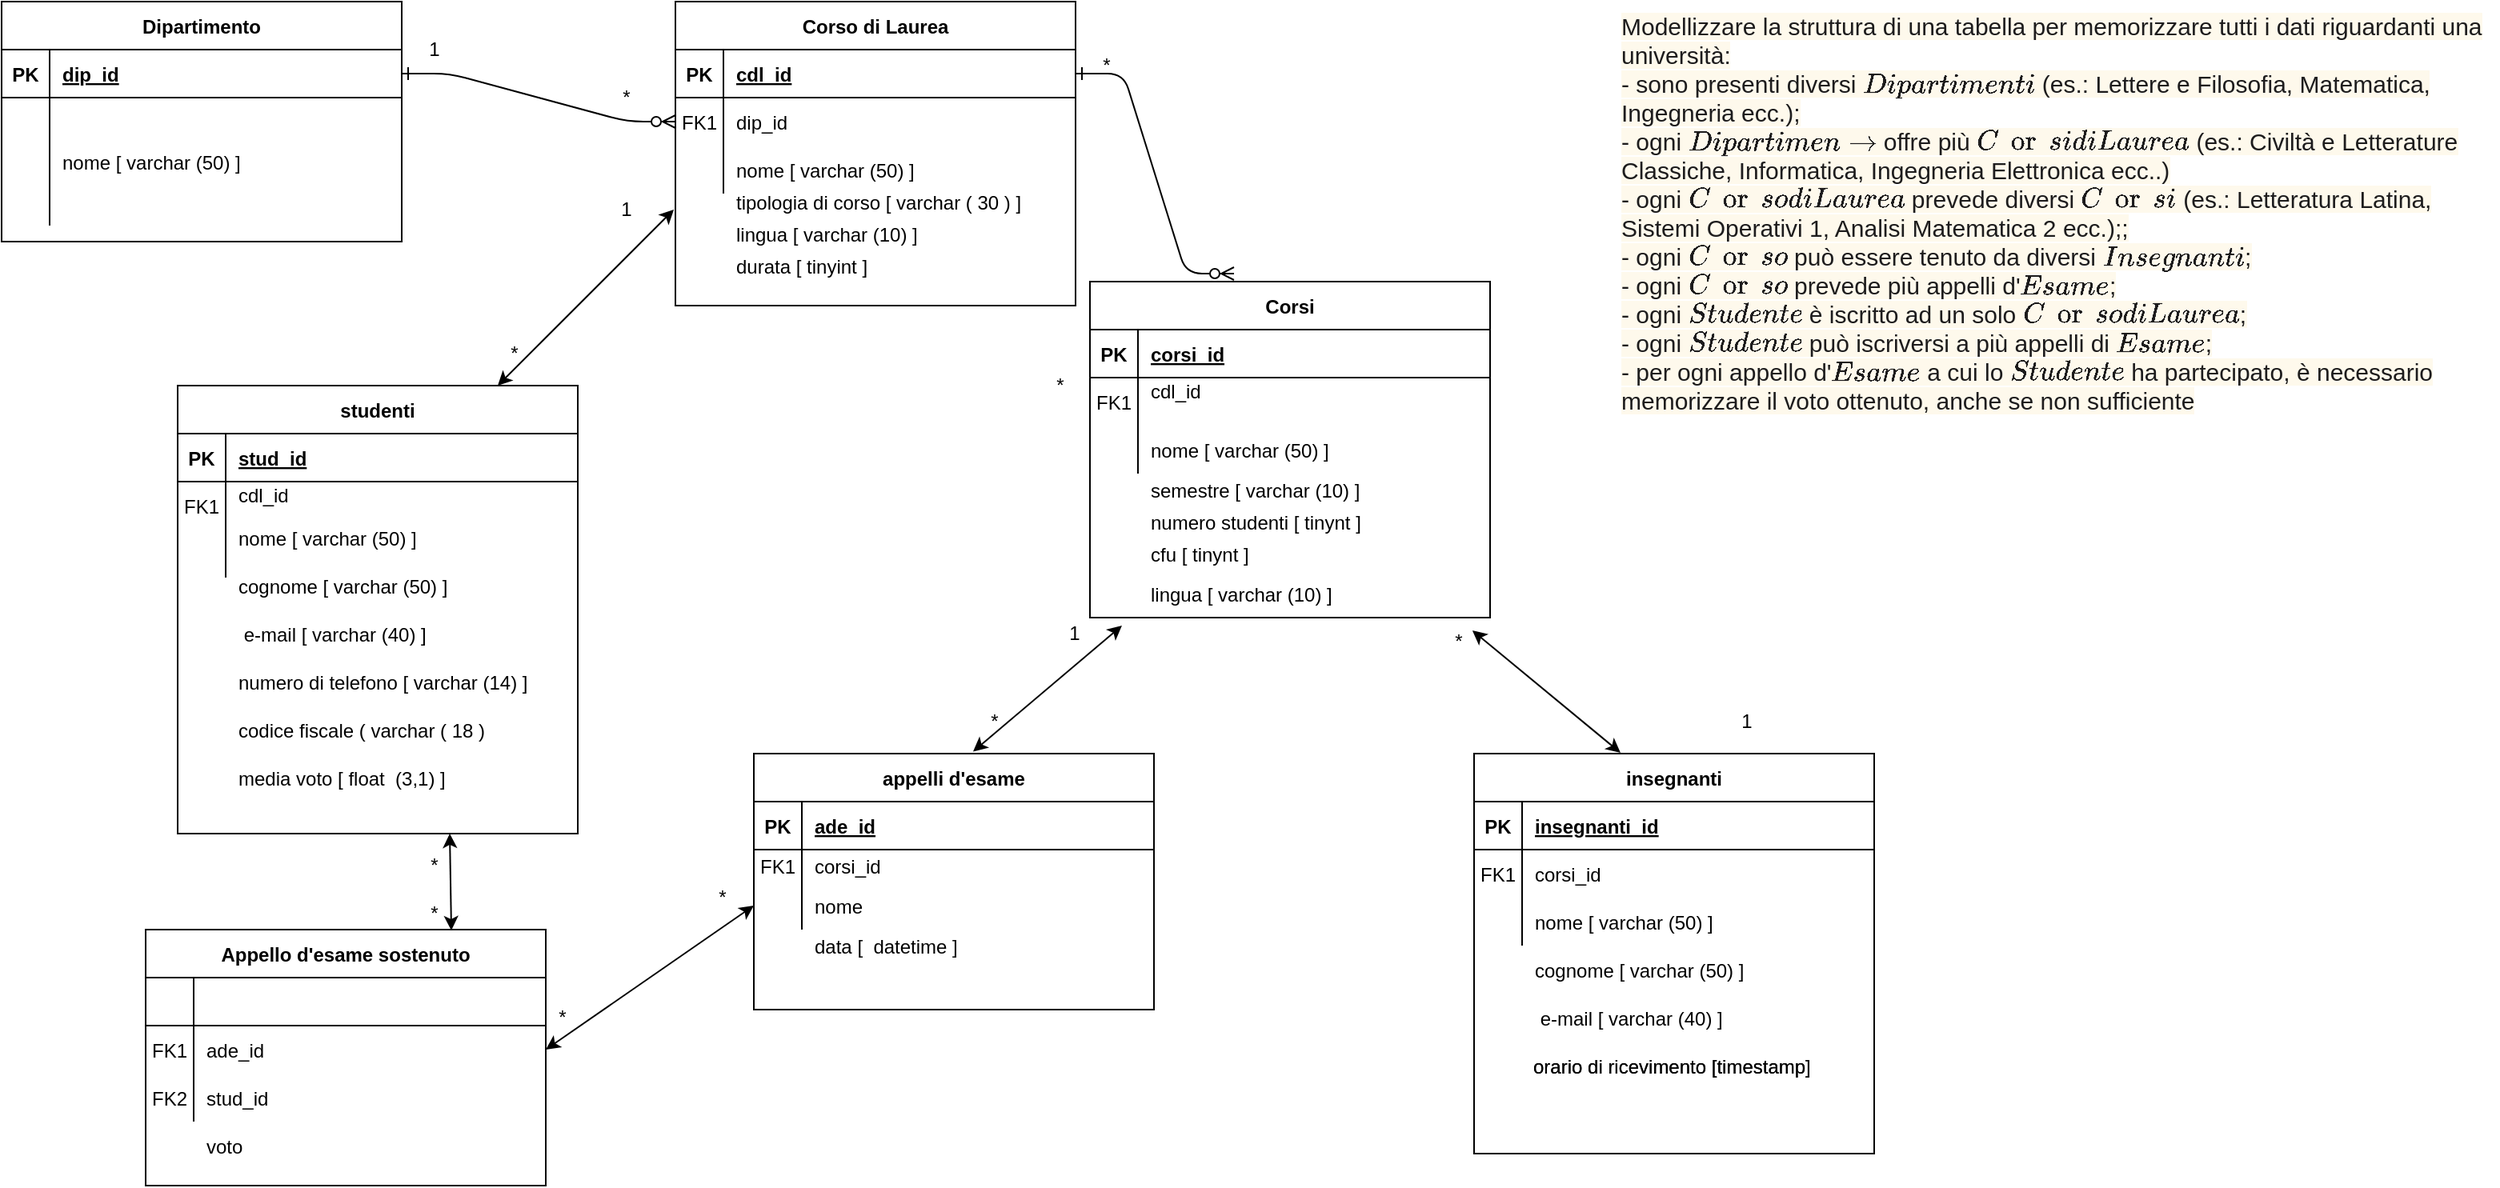 <mxfile version="18.0.2" type="device"><diagram id="R2lEEEUBdFMjLlhIrx00" name="Page-1"><mxGraphModel dx="1778" dy="871" grid="1" gridSize="10" guides="1" tooltips="1" connect="1" arrows="1" fold="1" page="1" pageScale="1" pageWidth="850" pageHeight="1100" math="0" shadow="0" extFonts="Permanent Marker^https://fonts.googleapis.com/css?family=Permanent+Marker"><root><mxCell id="0"/><mxCell id="1" parent="0"/><mxCell id="C-vyLk0tnHw3VtMMgP7b-1" value="" style="edgeStyle=entityRelationEdgeStyle;endArrow=ERzeroToMany;startArrow=ERone;endFill=1;startFill=0;" parent="1" source="C-vyLk0tnHw3VtMMgP7b-24" target="C-vyLk0tnHw3VtMMgP7b-6" edge="1"><mxGeometry width="100" height="100" relative="1" as="geometry"><mxPoint x="340" y="720" as="sourcePoint"/><mxPoint x="440" y="620" as="targetPoint"/></mxGeometry></mxCell><mxCell id="C-vyLk0tnHw3VtMMgP7b-12" value="" style="edgeStyle=entityRelationEdgeStyle;endArrow=ERzeroToMany;startArrow=ERone;endFill=1;startFill=0;" parent="1" source="C-vyLk0tnHw3VtMMgP7b-3" edge="1"><mxGeometry width="100" height="100" relative="1" as="geometry"><mxPoint x="400" y="180" as="sourcePoint"/><mxPoint x="800" y="290" as="targetPoint"/></mxGeometry></mxCell><mxCell id="C-vyLk0tnHw3VtMMgP7b-2" value="Corso di Laurea" style="shape=table;startSize=30;container=1;collapsible=1;childLayout=tableLayout;fixedRows=1;rowLines=0;fontStyle=1;align=center;resizeLast=1;" parent="1" vertex="1"><mxGeometry x="451" y="120" width="250" height="190" as="geometry"/></mxCell><mxCell id="C-vyLk0tnHw3VtMMgP7b-3" value="" style="shape=partialRectangle;collapsible=0;dropTarget=0;pointerEvents=0;fillColor=none;points=[[0,0.5],[1,0.5]];portConstraint=eastwest;top=0;left=0;right=0;bottom=1;" parent="C-vyLk0tnHw3VtMMgP7b-2" vertex="1"><mxGeometry y="30" width="250" height="30" as="geometry"/></mxCell><mxCell id="C-vyLk0tnHw3VtMMgP7b-4" value="PK" style="shape=partialRectangle;overflow=hidden;connectable=0;fillColor=none;top=0;left=0;bottom=0;right=0;fontStyle=1;" parent="C-vyLk0tnHw3VtMMgP7b-3" vertex="1"><mxGeometry width="30" height="30" as="geometry"><mxRectangle width="30" height="30" as="alternateBounds"/></mxGeometry></mxCell><mxCell id="C-vyLk0tnHw3VtMMgP7b-5" value="cdl_id" style="shape=partialRectangle;overflow=hidden;connectable=0;fillColor=none;top=0;left=0;bottom=0;right=0;align=left;spacingLeft=6;fontStyle=5;" parent="C-vyLk0tnHw3VtMMgP7b-3" vertex="1"><mxGeometry x="30" width="220" height="30" as="geometry"><mxRectangle width="220" height="30" as="alternateBounds"/></mxGeometry></mxCell><mxCell id="C-vyLk0tnHw3VtMMgP7b-6" value="" style="shape=partialRectangle;collapsible=0;dropTarget=0;pointerEvents=0;fillColor=none;points=[[0,0.5],[1,0.5]];portConstraint=eastwest;top=0;left=0;right=0;bottom=0;" parent="C-vyLk0tnHw3VtMMgP7b-2" vertex="1"><mxGeometry y="60" width="250" height="30" as="geometry"/></mxCell><mxCell id="C-vyLk0tnHw3VtMMgP7b-7" value="FK1" style="shape=partialRectangle;overflow=hidden;connectable=0;fillColor=none;top=0;left=0;bottom=0;right=0;" parent="C-vyLk0tnHw3VtMMgP7b-6" vertex="1"><mxGeometry width="30" height="30" as="geometry"><mxRectangle width="30" height="30" as="alternateBounds"/></mxGeometry></mxCell><mxCell id="C-vyLk0tnHw3VtMMgP7b-8" value="dip_id" style="shape=partialRectangle;overflow=hidden;connectable=0;fillColor=none;top=0;left=0;bottom=0;right=0;align=left;spacingLeft=6;" parent="C-vyLk0tnHw3VtMMgP7b-6" vertex="1"><mxGeometry x="30" width="220" height="30" as="geometry"><mxRectangle width="220" height="30" as="alternateBounds"/></mxGeometry></mxCell><mxCell id="C-vyLk0tnHw3VtMMgP7b-9" value="" style="shape=partialRectangle;collapsible=0;dropTarget=0;pointerEvents=0;fillColor=none;points=[[0,0.5],[1,0.5]];portConstraint=eastwest;top=0;left=0;right=0;bottom=0;" parent="C-vyLk0tnHw3VtMMgP7b-2" vertex="1"><mxGeometry y="90" width="250" height="30" as="geometry"/></mxCell><mxCell id="C-vyLk0tnHw3VtMMgP7b-10" value="" style="shape=partialRectangle;overflow=hidden;connectable=0;fillColor=none;top=0;left=0;bottom=0;right=0;" parent="C-vyLk0tnHw3VtMMgP7b-9" vertex="1"><mxGeometry width="30" height="30" as="geometry"><mxRectangle width="30" height="30" as="alternateBounds"/></mxGeometry></mxCell><mxCell id="C-vyLk0tnHw3VtMMgP7b-11" value="nome [ varchar (50) ]" style="shape=partialRectangle;overflow=hidden;connectable=0;fillColor=none;top=0;left=0;bottom=0;right=0;align=left;spacingLeft=6;" parent="C-vyLk0tnHw3VtMMgP7b-9" vertex="1"><mxGeometry x="30" width="220" height="30" as="geometry"><mxRectangle width="220" height="30" as="alternateBounds"/></mxGeometry></mxCell><mxCell id="C-vyLk0tnHw3VtMMgP7b-13" value="Corsi" style="shape=table;startSize=30;container=1;collapsible=1;childLayout=tableLayout;fixedRows=1;rowLines=0;fontStyle=1;align=center;resizeLast=1;" parent="1" vertex="1"><mxGeometry x="710" y="295" width="250" height="210" as="geometry"/></mxCell><mxCell id="C-vyLk0tnHw3VtMMgP7b-14" value="" style="shape=partialRectangle;collapsible=0;dropTarget=0;pointerEvents=0;fillColor=none;points=[[0,0.5],[1,0.5]];portConstraint=eastwest;top=0;left=0;right=0;bottom=1;" parent="C-vyLk0tnHw3VtMMgP7b-13" vertex="1"><mxGeometry y="30" width="250" height="30" as="geometry"/></mxCell><mxCell id="C-vyLk0tnHw3VtMMgP7b-15" value="PK" style="shape=partialRectangle;overflow=hidden;connectable=0;fillColor=none;top=0;left=0;bottom=0;right=0;fontStyle=1;" parent="C-vyLk0tnHw3VtMMgP7b-14" vertex="1"><mxGeometry width="30" height="30" as="geometry"><mxRectangle width="30" height="30" as="alternateBounds"/></mxGeometry></mxCell><mxCell id="C-vyLk0tnHw3VtMMgP7b-16" value="corsi_id" style="shape=partialRectangle;overflow=hidden;connectable=0;fillColor=none;top=0;left=0;bottom=0;right=0;align=left;spacingLeft=6;fontStyle=5;" parent="C-vyLk0tnHw3VtMMgP7b-14" vertex="1"><mxGeometry x="30" width="220" height="30" as="geometry"><mxRectangle width="220" height="30" as="alternateBounds"/></mxGeometry></mxCell><mxCell id="C-vyLk0tnHw3VtMMgP7b-17" value="" style="shape=partialRectangle;collapsible=0;dropTarget=0;pointerEvents=0;fillColor=none;points=[[0,0.5],[1,0.5]];portConstraint=eastwest;top=0;left=0;right=0;bottom=0;" parent="C-vyLk0tnHw3VtMMgP7b-13" vertex="1"><mxGeometry y="60" width="250" height="30" as="geometry"/></mxCell><mxCell id="C-vyLk0tnHw3VtMMgP7b-18" value="FK1" style="shape=partialRectangle;overflow=hidden;connectable=0;fillColor=none;top=0;left=0;bottom=0;right=0;" parent="C-vyLk0tnHw3VtMMgP7b-17" vertex="1"><mxGeometry width="30" height="30" as="geometry"><mxRectangle width="30" height="30" as="alternateBounds"/></mxGeometry></mxCell><mxCell id="C-vyLk0tnHw3VtMMgP7b-19" value="cdl_id&#10;" style="shape=partialRectangle;overflow=hidden;connectable=0;fillColor=none;top=0;left=0;bottom=0;right=0;align=left;spacingLeft=6;" parent="C-vyLk0tnHw3VtMMgP7b-17" vertex="1"><mxGeometry x="30" width="220" height="30" as="geometry"><mxRectangle width="220" height="30" as="alternateBounds"/></mxGeometry></mxCell><mxCell id="C-vyLk0tnHw3VtMMgP7b-20" value="" style="shape=partialRectangle;collapsible=0;dropTarget=0;pointerEvents=0;fillColor=none;points=[[0,0.5],[1,0.5]];portConstraint=eastwest;top=0;left=0;right=0;bottom=0;" parent="C-vyLk0tnHw3VtMMgP7b-13" vertex="1"><mxGeometry y="90" width="250" height="30" as="geometry"/></mxCell><mxCell id="C-vyLk0tnHw3VtMMgP7b-21" value="" style="shape=partialRectangle;overflow=hidden;connectable=0;fillColor=none;top=0;left=0;bottom=0;right=0;" parent="C-vyLk0tnHw3VtMMgP7b-20" vertex="1"><mxGeometry width="30" height="30" as="geometry"><mxRectangle width="30" height="30" as="alternateBounds"/></mxGeometry></mxCell><mxCell id="C-vyLk0tnHw3VtMMgP7b-22" value="nome [ varchar (50) ]" style="shape=partialRectangle;overflow=hidden;connectable=0;fillColor=none;top=0;left=0;bottom=0;right=0;align=left;spacingLeft=6;" parent="C-vyLk0tnHw3VtMMgP7b-20" vertex="1"><mxGeometry x="30" width="220" height="30" as="geometry"><mxRectangle width="220" height="30" as="alternateBounds"/></mxGeometry></mxCell><mxCell id="C-vyLk0tnHw3VtMMgP7b-23" value="Dipartimento" style="shape=table;startSize=30;container=1;collapsible=1;childLayout=tableLayout;fixedRows=1;rowLines=0;fontStyle=1;align=center;resizeLast=1;" parent="1" vertex="1"><mxGeometry x="30" y="120" width="250" height="150" as="geometry"/></mxCell><mxCell id="C-vyLk0tnHw3VtMMgP7b-24" value="" style="shape=partialRectangle;collapsible=0;dropTarget=0;pointerEvents=0;fillColor=none;points=[[0,0.5],[1,0.5]];portConstraint=eastwest;top=0;left=0;right=0;bottom=1;" parent="C-vyLk0tnHw3VtMMgP7b-23" vertex="1"><mxGeometry y="30" width="250" height="30" as="geometry"/></mxCell><mxCell id="C-vyLk0tnHw3VtMMgP7b-25" value="PK" style="shape=partialRectangle;overflow=hidden;connectable=0;fillColor=none;top=0;left=0;bottom=0;right=0;fontStyle=1;" parent="C-vyLk0tnHw3VtMMgP7b-24" vertex="1"><mxGeometry width="30" height="30" as="geometry"><mxRectangle width="30" height="30" as="alternateBounds"/></mxGeometry></mxCell><mxCell id="C-vyLk0tnHw3VtMMgP7b-26" value="dip_id" style="shape=partialRectangle;overflow=hidden;connectable=0;fillColor=none;top=0;left=0;bottom=0;right=0;align=left;spacingLeft=6;fontStyle=5;" parent="C-vyLk0tnHw3VtMMgP7b-24" vertex="1"><mxGeometry x="30" width="220" height="30" as="geometry"><mxRectangle width="220" height="30" as="alternateBounds"/></mxGeometry></mxCell><mxCell id="C-vyLk0tnHw3VtMMgP7b-27" value="" style="shape=partialRectangle;collapsible=0;dropTarget=0;pointerEvents=0;fillColor=none;points=[[0,0.5],[1,0.5]];portConstraint=eastwest;top=0;left=0;right=0;bottom=0;" parent="C-vyLk0tnHw3VtMMgP7b-23" vertex="1"><mxGeometry y="60" width="250" height="80" as="geometry"/></mxCell><mxCell id="C-vyLk0tnHw3VtMMgP7b-28" value="" style="shape=partialRectangle;overflow=hidden;connectable=0;fillColor=none;top=0;left=0;bottom=0;right=0;" parent="C-vyLk0tnHw3VtMMgP7b-27" vertex="1"><mxGeometry width="30" height="80" as="geometry"><mxRectangle width="30" height="80" as="alternateBounds"/></mxGeometry></mxCell><mxCell id="C-vyLk0tnHw3VtMMgP7b-29" value="nome [ varchar (50) ]" style="shape=partialRectangle;overflow=hidden;connectable=0;fillColor=none;top=0;left=0;bottom=0;right=0;align=left;spacingLeft=6;" parent="C-vyLk0tnHw3VtMMgP7b-27" vertex="1"><mxGeometry x="30" width="220" height="80" as="geometry"><mxRectangle width="220" height="80" as="alternateBounds"/></mxGeometry></mxCell><mxCell id="vaFppnMOqMJzICoRJ0bM-1" value="&lt;span style=&quot;color: rgb(29, 28, 29); font-family: Slack-Lato, Slack-Fractions, appleLogo, sans-serif; font-size: 15px; font-style: normal; font-variant-ligatures: common-ligatures; font-variant-caps: normal; font-weight: 400; letter-spacing: normal; orphans: 2; text-align: left; text-indent: 0px; text-transform: none; widows: 2; word-spacing: 0px; -webkit-text-stroke-width: 0px; background-color: rgba(242, 199, 68, 0.1); text-decoration-thickness: initial; text-decoration-style: initial; text-decoration-color: initial; float: none; display: inline !important;&quot;&gt;Modellizzare la struttura di una tabella per memorizzare tutti i dati riguardanti una università:&lt;/span&gt;&lt;br style=&quot;box-sizing: inherit; color: rgb(29, 28, 29); font-family: Slack-Lato, Slack-Fractions, appleLogo, sans-serif; font-size: 15px; font-style: normal; font-variant-ligatures: common-ligatures; font-variant-caps: normal; font-weight: 400; letter-spacing: normal; orphans: 2; text-align: left; text-indent: 0px; text-transform: none; widows: 2; word-spacing: 0px; -webkit-text-stroke-width: 0px; background-color: rgba(242, 199, 68, 0.1); text-decoration-thickness: initial; text-decoration-style: initial; text-decoration-color: initial;&quot;&gt;&lt;span style=&quot;color: rgb(29, 28, 29); font-family: Slack-Lato, Slack-Fractions, appleLogo, sans-serif; font-size: 15px; font-style: normal; font-variant-ligatures: common-ligatures; font-variant-caps: normal; font-weight: 400; letter-spacing: normal; orphans: 2; text-align: left; text-indent: 0px; text-transform: none; widows: 2; word-spacing: 0px; -webkit-text-stroke-width: 0px; background-color: rgba(242, 199, 68, 0.1); text-decoration-thickness: initial; text-decoration-style: initial; text-decoration-color: initial; float: none; display: inline !important;&quot;&gt;- sono presenti diversi `Dipartimenti` (es.: Lettere e Filosofia, Matematica, Ingegneria ecc.);&lt;/span&gt;&lt;br style=&quot;box-sizing: inherit; color: rgb(29, 28, 29); font-family: Slack-Lato, Slack-Fractions, appleLogo, sans-serif; font-size: 15px; font-style: normal; font-variant-ligatures: common-ligatures; font-variant-caps: normal; font-weight: 400; letter-spacing: normal; orphans: 2; text-align: left; text-indent: 0px; text-transform: none; widows: 2; word-spacing: 0px; -webkit-text-stroke-width: 0px; background-color: rgba(242, 199, 68, 0.1); text-decoration-thickness: initial; text-decoration-style: initial; text-decoration-color: initial;&quot;&gt;&lt;span style=&quot;color: rgb(29, 28, 29); font-family: Slack-Lato, Slack-Fractions, appleLogo, sans-serif; font-size: 15px; font-style: normal; font-variant-ligatures: common-ligatures; font-variant-caps: normal; font-weight: 400; letter-spacing: normal; orphans: 2; text-align: left; text-indent: 0px; text-transform: none; widows: 2; word-spacing: 0px; -webkit-text-stroke-width: 0px; background-color: rgba(242, 199, 68, 0.1); text-decoration-thickness: initial; text-decoration-style: initial; text-decoration-color: initial; float: none; display: inline !important;&quot;&gt;- ogni `Dipartimento` offre più `Corsi di Laurea` (es.: Civiltà e Letterature Classiche, Informatica, Ingegneria Elettronica ecc..)&lt;/span&gt;&lt;br style=&quot;box-sizing: inherit; color: rgb(29, 28, 29); font-family: Slack-Lato, Slack-Fractions, appleLogo, sans-serif; font-size: 15px; font-style: normal; font-variant-ligatures: common-ligatures; font-variant-caps: normal; font-weight: 400; letter-spacing: normal; orphans: 2; text-align: left; text-indent: 0px; text-transform: none; widows: 2; word-spacing: 0px; -webkit-text-stroke-width: 0px; background-color: rgba(242, 199, 68, 0.1); text-decoration-thickness: initial; text-decoration-style: initial; text-decoration-color: initial;&quot;&gt;&lt;span style=&quot;color: rgb(29, 28, 29); font-family: Slack-Lato, Slack-Fractions, appleLogo, sans-serif; font-size: 15px; font-style: normal; font-variant-ligatures: common-ligatures; font-variant-caps: normal; font-weight: 400; letter-spacing: normal; orphans: 2; text-align: left; text-indent: 0px; text-transform: none; widows: 2; word-spacing: 0px; -webkit-text-stroke-width: 0px; background-color: rgba(242, 199, 68, 0.1); text-decoration-thickness: initial; text-decoration-style: initial; text-decoration-color: initial; float: none; display: inline !important;&quot;&gt;- ogni `Corso di Laurea` prevede diversi `Corsi` (es.: Letteratura Latina, Sistemi Operativi 1, Analisi Matematica 2 ecc.);;&lt;/span&gt;&lt;br style=&quot;box-sizing: inherit; color: rgb(29, 28, 29); font-family: Slack-Lato, Slack-Fractions, appleLogo, sans-serif; font-size: 15px; font-style: normal; font-variant-ligatures: common-ligatures; font-variant-caps: normal; font-weight: 400; letter-spacing: normal; orphans: 2; text-align: left; text-indent: 0px; text-transform: none; widows: 2; word-spacing: 0px; -webkit-text-stroke-width: 0px; background-color: rgba(242, 199, 68, 0.1); text-decoration-thickness: initial; text-decoration-style: initial; text-decoration-color: initial;&quot;&gt;&lt;span style=&quot;color: rgb(29, 28, 29); font-family: Slack-Lato, Slack-Fractions, appleLogo, sans-serif; font-size: 15px; font-style: normal; font-variant-ligatures: common-ligatures; font-variant-caps: normal; font-weight: 400; letter-spacing: normal; orphans: 2; text-align: left; text-indent: 0px; text-transform: none; widows: 2; word-spacing: 0px; -webkit-text-stroke-width: 0px; background-color: rgba(242, 199, 68, 0.1); text-decoration-thickness: initial; text-decoration-style: initial; text-decoration-color: initial; float: none; display: inline !important;&quot;&gt;- ogni `Corso` può essere tenuto da diversi `Insegnanti`;&lt;/span&gt;&lt;br style=&quot;box-sizing: inherit; color: rgb(29, 28, 29); font-family: Slack-Lato, Slack-Fractions, appleLogo, sans-serif; font-size: 15px; font-style: normal; font-variant-ligatures: common-ligatures; font-variant-caps: normal; font-weight: 400; letter-spacing: normal; orphans: 2; text-align: left; text-indent: 0px; text-transform: none; widows: 2; word-spacing: 0px; -webkit-text-stroke-width: 0px; background-color: rgba(242, 199, 68, 0.1); text-decoration-thickness: initial; text-decoration-style: initial; text-decoration-color: initial;&quot;&gt;&lt;span style=&quot;color: rgb(29, 28, 29); font-family: Slack-Lato, Slack-Fractions, appleLogo, sans-serif; font-size: 15px; font-style: normal; font-variant-ligatures: common-ligatures; font-variant-caps: normal; font-weight: 400; letter-spacing: normal; orphans: 2; text-align: left; text-indent: 0px; text-transform: none; widows: 2; word-spacing: 0px; -webkit-text-stroke-width: 0px; background-color: rgba(242, 199, 68, 0.1); text-decoration-thickness: initial; text-decoration-style: initial; text-decoration-color: initial; float: none; display: inline !important;&quot;&gt;- ogni `Corso` prevede più appelli d'`Esame`;&lt;/span&gt;&lt;br style=&quot;box-sizing: inherit; color: rgb(29, 28, 29); font-family: Slack-Lato, Slack-Fractions, appleLogo, sans-serif; font-size: 15px; font-style: normal; font-variant-ligatures: common-ligatures; font-variant-caps: normal; font-weight: 400; letter-spacing: normal; orphans: 2; text-align: left; text-indent: 0px; text-transform: none; widows: 2; word-spacing: 0px; -webkit-text-stroke-width: 0px; background-color: rgba(242, 199, 68, 0.1); text-decoration-thickness: initial; text-decoration-style: initial; text-decoration-color: initial;&quot;&gt;&lt;span style=&quot;color: rgb(29, 28, 29); font-family: Slack-Lato, Slack-Fractions, appleLogo, sans-serif; font-size: 15px; font-style: normal; font-variant-ligatures: common-ligatures; font-variant-caps: normal; font-weight: 400; letter-spacing: normal; orphans: 2; text-align: left; text-indent: 0px; text-transform: none; widows: 2; word-spacing: 0px; -webkit-text-stroke-width: 0px; background-color: rgba(242, 199, 68, 0.1); text-decoration-thickness: initial; text-decoration-style: initial; text-decoration-color: initial; float: none; display: inline !important;&quot;&gt;- ogni `Studente` è iscritto ad un solo `Corso di Laurea`;&lt;/span&gt;&lt;br style=&quot;box-sizing: inherit; color: rgb(29, 28, 29); font-family: Slack-Lato, Slack-Fractions, appleLogo, sans-serif; font-size: 15px; font-style: normal; font-variant-ligatures: common-ligatures; font-variant-caps: normal; font-weight: 400; letter-spacing: normal; orphans: 2; text-align: left; text-indent: 0px; text-transform: none; widows: 2; word-spacing: 0px; -webkit-text-stroke-width: 0px; background-color: rgba(242, 199, 68, 0.1); text-decoration-thickness: initial; text-decoration-style: initial; text-decoration-color: initial;&quot;&gt;&lt;span style=&quot;color: rgb(29, 28, 29); font-family: Slack-Lato, Slack-Fractions, appleLogo, sans-serif; font-size: 15px; font-style: normal; font-variant-ligatures: common-ligatures; font-variant-caps: normal; font-weight: 400; letter-spacing: normal; orphans: 2; text-align: left; text-indent: 0px; text-transform: none; widows: 2; word-spacing: 0px; -webkit-text-stroke-width: 0px; background-color: rgba(242, 199, 68, 0.1); text-decoration-thickness: initial; text-decoration-style: initial; text-decoration-color: initial; float: none; display: inline !important;&quot;&gt;- ogni `Studente` può iscriversi a più appelli di `Esame`;&lt;/span&gt;&lt;br style=&quot;box-sizing: inherit; color: rgb(29, 28, 29); font-family: Slack-Lato, Slack-Fractions, appleLogo, sans-serif; font-size: 15px; font-style: normal; font-variant-ligatures: common-ligatures; font-variant-caps: normal; font-weight: 400; letter-spacing: normal; orphans: 2; text-align: left; text-indent: 0px; text-transform: none; widows: 2; word-spacing: 0px; -webkit-text-stroke-width: 0px; background-color: rgba(242, 199, 68, 0.1); text-decoration-thickness: initial; text-decoration-style: initial; text-decoration-color: initial;&quot;&gt;&lt;span style=&quot;color: rgb(29, 28, 29); font-family: Slack-Lato, Slack-Fractions, appleLogo, sans-serif; font-size: 15px; font-style: normal; font-variant-ligatures: common-ligatures; font-variant-caps: normal; font-weight: 400; letter-spacing: normal; orphans: 2; text-align: left; text-indent: 0px; text-transform: none; widows: 2; word-spacing: 0px; -webkit-text-stroke-width: 0px; background-color: rgba(242, 199, 68, 0.1); text-decoration-thickness: initial; text-decoration-style: initial; text-decoration-color: initial; float: none; display: inline !important;&quot;&gt;- per ogni appello d'`Esame` a cui lo `Studente` ha partecipato, è necessario memorizzare il voto ottenuto, anche se non sufficiente&lt;/span&gt;" style="text;whiteSpace=wrap;html=1;" vertex="1" parent="1"><mxGeometry x="1040" y="120" width="550" height="230" as="geometry"/></mxCell><mxCell id="vaFppnMOqMJzICoRJ0bM-3" value="1" style="text;html=1;align=center;verticalAlign=middle;resizable=0;points=[];autosize=1;strokeColor=none;fillColor=none;" vertex="1" parent="1"><mxGeometry x="290" y="140" width="20" height="20" as="geometry"/></mxCell><mxCell id="vaFppnMOqMJzICoRJ0bM-4" value="*" style="text;html=1;align=center;verticalAlign=middle;resizable=0;points=[];autosize=1;strokeColor=none;fillColor=none;" vertex="1" parent="1"><mxGeometry x="410" y="170" width="20" height="20" as="geometry"/></mxCell><mxCell id="vaFppnMOqMJzICoRJ0bM-7" value="*" style="text;html=1;align=center;verticalAlign=middle;resizable=0;points=[];autosize=1;strokeColor=none;fillColor=none;" vertex="1" parent="1"><mxGeometry x="710" y="150" width="20" height="20" as="geometry"/></mxCell><mxCell id="vaFppnMOqMJzICoRJ0bM-8" value="*" style="text;html=1;align=center;verticalAlign=middle;resizable=0;points=[];autosize=1;strokeColor=none;fillColor=none;" vertex="1" parent="1"><mxGeometry x="681" y="350" width="20" height="20" as="geometry"/></mxCell><mxCell id="vaFppnMOqMJzICoRJ0bM-9" value="insegnanti" style="shape=table;startSize=30;container=1;collapsible=1;childLayout=tableLayout;fixedRows=1;rowLines=0;fontStyle=1;align=center;resizeLast=1;" vertex="1" parent="1"><mxGeometry x="950" y="590" width="250" height="250" as="geometry"/></mxCell><mxCell id="vaFppnMOqMJzICoRJ0bM-10" value="" style="shape=partialRectangle;collapsible=0;dropTarget=0;pointerEvents=0;fillColor=none;points=[[0,0.5],[1,0.5]];portConstraint=eastwest;top=0;left=0;right=0;bottom=1;" vertex="1" parent="vaFppnMOqMJzICoRJ0bM-9"><mxGeometry y="30" width="250" height="30" as="geometry"/></mxCell><mxCell id="vaFppnMOqMJzICoRJ0bM-11" value="PK" style="shape=partialRectangle;overflow=hidden;connectable=0;fillColor=none;top=0;left=0;bottom=0;right=0;fontStyle=1;" vertex="1" parent="vaFppnMOqMJzICoRJ0bM-10"><mxGeometry width="30" height="30" as="geometry"><mxRectangle width="30" height="30" as="alternateBounds"/></mxGeometry></mxCell><mxCell id="vaFppnMOqMJzICoRJ0bM-12" value="insegnanti_id" style="shape=partialRectangle;overflow=hidden;connectable=0;fillColor=none;top=0;left=0;bottom=0;right=0;align=left;spacingLeft=6;fontStyle=5;" vertex="1" parent="vaFppnMOqMJzICoRJ0bM-10"><mxGeometry x="30" width="220" height="30" as="geometry"><mxRectangle width="220" height="30" as="alternateBounds"/></mxGeometry></mxCell><mxCell id="vaFppnMOqMJzICoRJ0bM-13" value="" style="shape=partialRectangle;collapsible=0;dropTarget=0;pointerEvents=0;fillColor=none;points=[[0,0.5],[1,0.5]];portConstraint=eastwest;top=0;left=0;right=0;bottom=0;" vertex="1" parent="vaFppnMOqMJzICoRJ0bM-9"><mxGeometry y="60" width="250" height="30" as="geometry"/></mxCell><mxCell id="vaFppnMOqMJzICoRJ0bM-14" value="FK1" style="shape=partialRectangle;overflow=hidden;connectable=0;fillColor=none;top=0;left=0;bottom=0;right=0;" vertex="1" parent="vaFppnMOqMJzICoRJ0bM-13"><mxGeometry width="30" height="30" as="geometry"><mxRectangle width="30" height="30" as="alternateBounds"/></mxGeometry></mxCell><mxCell id="vaFppnMOqMJzICoRJ0bM-15" value="corsi_id" style="shape=partialRectangle;overflow=hidden;connectable=0;fillColor=none;top=0;left=0;bottom=0;right=0;align=left;spacingLeft=6;" vertex="1" parent="vaFppnMOqMJzICoRJ0bM-13"><mxGeometry x="30" width="220" height="30" as="geometry"><mxRectangle width="220" height="30" as="alternateBounds"/></mxGeometry></mxCell><mxCell id="vaFppnMOqMJzICoRJ0bM-16" value="" style="shape=partialRectangle;collapsible=0;dropTarget=0;pointerEvents=0;fillColor=none;points=[[0,0.5],[1,0.5]];portConstraint=eastwest;top=0;left=0;right=0;bottom=0;" vertex="1" parent="vaFppnMOqMJzICoRJ0bM-9"><mxGeometry y="90" width="250" height="30" as="geometry"/></mxCell><mxCell id="vaFppnMOqMJzICoRJ0bM-17" value="" style="shape=partialRectangle;overflow=hidden;connectable=0;fillColor=none;top=0;left=0;bottom=0;right=0;" vertex="1" parent="vaFppnMOqMJzICoRJ0bM-16"><mxGeometry width="30" height="30" as="geometry"><mxRectangle width="30" height="30" as="alternateBounds"/></mxGeometry></mxCell><mxCell id="vaFppnMOqMJzICoRJ0bM-18" value="nome [ varchar (50) ]" style="shape=partialRectangle;overflow=hidden;connectable=0;fillColor=none;top=0;left=0;bottom=0;right=0;align=left;spacingLeft=6;" vertex="1" parent="vaFppnMOqMJzICoRJ0bM-16"><mxGeometry x="30" width="220" height="30" as="geometry"><mxRectangle width="220" height="30" as="alternateBounds"/></mxGeometry></mxCell><mxCell id="vaFppnMOqMJzICoRJ0bM-21" value="*" style="text;html=1;align=center;verticalAlign=middle;resizable=0;points=[];autosize=1;strokeColor=none;fillColor=none;" vertex="1" parent="1"><mxGeometry x="930" y="510" width="20" height="20" as="geometry"/></mxCell><mxCell id="vaFppnMOqMJzICoRJ0bM-22" value="1" style="text;html=1;align=center;verticalAlign=middle;resizable=0;points=[];autosize=1;strokeColor=none;fillColor=none;" vertex="1" parent="1"><mxGeometry x="1110" y="560" width="20" height="20" as="geometry"/></mxCell><mxCell id="vaFppnMOqMJzICoRJ0bM-23" value="appelli d'esame" style="shape=table;startSize=30;container=1;collapsible=1;childLayout=tableLayout;fixedRows=1;rowLines=0;fontStyle=1;align=center;resizeLast=1;" vertex="1" parent="1"><mxGeometry x="500" y="590" width="250" height="160" as="geometry"/></mxCell><mxCell id="vaFppnMOqMJzICoRJ0bM-24" value="" style="shape=partialRectangle;collapsible=0;dropTarget=0;pointerEvents=0;fillColor=none;points=[[0,0.5],[1,0.5]];portConstraint=eastwest;top=0;left=0;right=0;bottom=1;" vertex="1" parent="vaFppnMOqMJzICoRJ0bM-23"><mxGeometry y="30" width="250" height="30" as="geometry"/></mxCell><mxCell id="vaFppnMOqMJzICoRJ0bM-25" value="PK" style="shape=partialRectangle;overflow=hidden;connectable=0;fillColor=none;top=0;left=0;bottom=0;right=0;fontStyle=1;" vertex="1" parent="vaFppnMOqMJzICoRJ0bM-24"><mxGeometry width="30" height="30" as="geometry"><mxRectangle width="30" height="30" as="alternateBounds"/></mxGeometry></mxCell><mxCell id="vaFppnMOqMJzICoRJ0bM-26" value="ade_id" style="shape=partialRectangle;overflow=hidden;connectable=0;fillColor=none;top=0;left=0;bottom=0;right=0;align=left;spacingLeft=6;fontStyle=5;" vertex="1" parent="vaFppnMOqMJzICoRJ0bM-24"><mxGeometry x="30" width="220" height="30" as="geometry"><mxRectangle width="220" height="30" as="alternateBounds"/></mxGeometry></mxCell><mxCell id="vaFppnMOqMJzICoRJ0bM-27" value="" style="shape=partialRectangle;collapsible=0;dropTarget=0;pointerEvents=0;fillColor=none;points=[[0,0.5],[1,0.5]];portConstraint=eastwest;top=0;left=0;right=0;bottom=0;" vertex="1" parent="vaFppnMOqMJzICoRJ0bM-23"><mxGeometry y="60" width="250" height="20" as="geometry"/></mxCell><mxCell id="vaFppnMOqMJzICoRJ0bM-28" value="FK1" style="shape=partialRectangle;overflow=hidden;connectable=0;fillColor=none;top=0;left=0;bottom=0;right=0;" vertex="1" parent="vaFppnMOqMJzICoRJ0bM-27"><mxGeometry width="30" height="20" as="geometry"><mxRectangle width="30" height="20" as="alternateBounds"/></mxGeometry></mxCell><mxCell id="vaFppnMOqMJzICoRJ0bM-29" value="corsi_id" style="shape=partialRectangle;overflow=hidden;connectable=0;fillColor=none;top=0;left=0;bottom=0;right=0;align=left;spacingLeft=6;" vertex="1" parent="vaFppnMOqMJzICoRJ0bM-27"><mxGeometry x="30" width="220" height="20" as="geometry"><mxRectangle width="220" height="20" as="alternateBounds"/></mxGeometry></mxCell><mxCell id="vaFppnMOqMJzICoRJ0bM-30" value="" style="shape=partialRectangle;collapsible=0;dropTarget=0;pointerEvents=0;fillColor=none;points=[[0,0.5],[1,0.5]];portConstraint=eastwest;top=0;left=0;right=0;bottom=0;" vertex="1" parent="vaFppnMOqMJzICoRJ0bM-23"><mxGeometry y="80" width="250" height="30" as="geometry"/></mxCell><mxCell id="vaFppnMOqMJzICoRJ0bM-31" value="" style="shape=partialRectangle;overflow=hidden;connectable=0;fillColor=none;top=0;left=0;bottom=0;right=0;" vertex="1" parent="vaFppnMOqMJzICoRJ0bM-30"><mxGeometry width="30" height="30" as="geometry"><mxRectangle width="30" height="30" as="alternateBounds"/></mxGeometry></mxCell><mxCell id="vaFppnMOqMJzICoRJ0bM-32" value="nome" style="shape=partialRectangle;overflow=hidden;connectable=0;fillColor=none;top=0;left=0;bottom=0;right=0;align=left;spacingLeft=6;" vertex="1" parent="vaFppnMOqMJzICoRJ0bM-30"><mxGeometry x="30" width="220" height="30" as="geometry"><mxRectangle width="220" height="30" as="alternateBounds"/></mxGeometry></mxCell><mxCell id="vaFppnMOqMJzICoRJ0bM-33" value="" style="endArrow=classic;startArrow=classic;html=1;rounded=0;exitX=0.548;exitY=-0.008;exitDx=0;exitDy=0;exitPerimeter=0;" edge="1" parent="1" source="vaFppnMOqMJzICoRJ0bM-23"><mxGeometry width="50" height="50" relative="1" as="geometry"><mxPoint x="880" y="510" as="sourcePoint"/><mxPoint x="730" y="510" as="targetPoint"/></mxGeometry></mxCell><mxCell id="vaFppnMOqMJzICoRJ0bM-34" value="*" style="text;html=1;align=center;verticalAlign=middle;resizable=0;points=[];autosize=1;strokeColor=none;fillColor=none;" vertex="1" parent="1"><mxGeometry x="640" y="560" width="20" height="20" as="geometry"/></mxCell><mxCell id="vaFppnMOqMJzICoRJ0bM-35" value="1" style="text;html=1;align=center;verticalAlign=middle;resizable=0;points=[];autosize=1;strokeColor=none;fillColor=none;" vertex="1" parent="1"><mxGeometry x="690" y="505" width="20" height="20" as="geometry"/></mxCell><mxCell id="vaFppnMOqMJzICoRJ0bM-36" value="studenti" style="shape=table;startSize=30;container=1;collapsible=1;childLayout=tableLayout;fixedRows=1;rowLines=0;fontStyle=1;align=center;resizeLast=1;" vertex="1" parent="1"><mxGeometry x="140" y="360" width="250" height="280" as="geometry"/></mxCell><mxCell id="vaFppnMOqMJzICoRJ0bM-37" value="" style="shape=partialRectangle;collapsible=0;dropTarget=0;pointerEvents=0;fillColor=none;points=[[0,0.5],[1,0.5]];portConstraint=eastwest;top=0;left=0;right=0;bottom=1;" vertex="1" parent="vaFppnMOqMJzICoRJ0bM-36"><mxGeometry y="30" width="250" height="30" as="geometry"/></mxCell><mxCell id="vaFppnMOqMJzICoRJ0bM-38" value="PK" style="shape=partialRectangle;overflow=hidden;connectable=0;fillColor=none;top=0;left=0;bottom=0;right=0;fontStyle=1;" vertex="1" parent="vaFppnMOqMJzICoRJ0bM-37"><mxGeometry width="30" height="30" as="geometry"><mxRectangle width="30" height="30" as="alternateBounds"/></mxGeometry></mxCell><mxCell id="vaFppnMOqMJzICoRJ0bM-39" value="stud_id" style="shape=partialRectangle;overflow=hidden;connectable=0;fillColor=none;top=0;left=0;bottom=0;right=0;align=left;spacingLeft=6;fontStyle=5;" vertex="1" parent="vaFppnMOqMJzICoRJ0bM-37"><mxGeometry x="30" width="220" height="30" as="geometry"><mxRectangle width="220" height="30" as="alternateBounds"/></mxGeometry></mxCell><mxCell id="vaFppnMOqMJzICoRJ0bM-40" value="" style="shape=partialRectangle;collapsible=0;dropTarget=0;pointerEvents=0;fillColor=none;points=[[0,0.5],[1,0.5]];portConstraint=eastwest;top=0;left=0;right=0;bottom=0;" vertex="1" parent="vaFppnMOqMJzICoRJ0bM-36"><mxGeometry y="60" width="250" height="30" as="geometry"/></mxCell><mxCell id="vaFppnMOqMJzICoRJ0bM-41" value="FK1" style="shape=partialRectangle;overflow=hidden;connectable=0;fillColor=none;top=0;left=0;bottom=0;right=0;" vertex="1" parent="vaFppnMOqMJzICoRJ0bM-40"><mxGeometry width="30" height="30" as="geometry"><mxRectangle width="30" height="30" as="alternateBounds"/></mxGeometry></mxCell><mxCell id="vaFppnMOqMJzICoRJ0bM-42" value="cdl_id&#10;" style="shape=partialRectangle;overflow=hidden;connectable=0;fillColor=none;top=0;left=0;bottom=0;right=0;align=left;spacingLeft=6;" vertex="1" parent="vaFppnMOqMJzICoRJ0bM-40"><mxGeometry x="30" width="220" height="30" as="geometry"><mxRectangle width="220" height="30" as="alternateBounds"/></mxGeometry></mxCell><mxCell id="vaFppnMOqMJzICoRJ0bM-43" value="" style="shape=partialRectangle;collapsible=0;dropTarget=0;pointerEvents=0;fillColor=none;points=[[0,0.5],[1,0.5]];portConstraint=eastwest;top=0;left=0;right=0;bottom=0;" vertex="1" parent="vaFppnMOqMJzICoRJ0bM-36"><mxGeometry y="90" width="250" height="30" as="geometry"/></mxCell><mxCell id="vaFppnMOqMJzICoRJ0bM-44" value="" style="shape=partialRectangle;overflow=hidden;connectable=0;fillColor=none;top=0;left=0;bottom=0;right=0;" vertex="1" parent="vaFppnMOqMJzICoRJ0bM-43"><mxGeometry width="30" height="30" as="geometry"><mxRectangle width="30" height="30" as="alternateBounds"/></mxGeometry></mxCell><mxCell id="vaFppnMOqMJzICoRJ0bM-45" value="" style="shape=partialRectangle;overflow=hidden;connectable=0;fillColor=none;top=0;left=0;bottom=0;right=0;align=left;spacingLeft=6;" vertex="1" parent="vaFppnMOqMJzICoRJ0bM-43"><mxGeometry x="30" width="220" height="30" as="geometry"><mxRectangle width="220" height="30" as="alternateBounds"/></mxGeometry></mxCell><mxCell id="vaFppnMOqMJzICoRJ0bM-46" value="" style="endArrow=classic;startArrow=classic;html=1;rounded=0;" edge="1" parent="1"><mxGeometry width="50" height="50" relative="1" as="geometry"><mxPoint x="340" y="360" as="sourcePoint"/><mxPoint x="450" y="250" as="targetPoint"/></mxGeometry></mxCell><mxCell id="vaFppnMOqMJzICoRJ0bM-47" value="" style="endArrow=classic;startArrow=classic;html=1;rounded=0;exitX=0.764;exitY=0.003;exitDx=0;exitDy=0;exitPerimeter=0;" edge="1" parent="1" source="vaFppnMOqMJzICoRJ0bM-49"><mxGeometry width="50" height="50" relative="1" as="geometry"><mxPoint x="309.5" y="730" as="sourcePoint"/><mxPoint x="310" y="640" as="targetPoint"/></mxGeometry></mxCell><mxCell id="vaFppnMOqMJzICoRJ0bM-49" value="Appello d'esame sostenuto" style="shape=table;startSize=30;container=1;collapsible=1;childLayout=tableLayout;fixedRows=1;rowLines=0;fontStyle=1;align=center;resizeLast=1;" vertex="1" parent="1"><mxGeometry x="120" y="700" width="250" height="160" as="geometry"/></mxCell><mxCell id="vaFppnMOqMJzICoRJ0bM-50" value="" style="shape=partialRectangle;collapsible=0;dropTarget=0;pointerEvents=0;fillColor=none;points=[[0,0.5],[1,0.5]];portConstraint=eastwest;top=0;left=0;right=0;bottom=1;" vertex="1" parent="vaFppnMOqMJzICoRJ0bM-49"><mxGeometry y="30" width="250" height="30" as="geometry"/></mxCell><mxCell id="vaFppnMOqMJzICoRJ0bM-51" value="" style="shape=partialRectangle;overflow=hidden;connectable=0;fillColor=none;top=0;left=0;bottom=0;right=0;fontStyle=1;" vertex="1" parent="vaFppnMOqMJzICoRJ0bM-50"><mxGeometry width="30" height="30" as="geometry"><mxRectangle width="30" height="30" as="alternateBounds"/></mxGeometry></mxCell><mxCell id="vaFppnMOqMJzICoRJ0bM-52" value="" style="shape=partialRectangle;overflow=hidden;connectable=0;fillColor=none;top=0;left=0;bottom=0;right=0;align=left;spacingLeft=6;fontStyle=5;" vertex="1" parent="vaFppnMOqMJzICoRJ0bM-50"><mxGeometry x="30" width="220" height="30" as="geometry"><mxRectangle width="220" height="30" as="alternateBounds"/></mxGeometry></mxCell><mxCell id="vaFppnMOqMJzICoRJ0bM-53" value="" style="shape=partialRectangle;collapsible=0;dropTarget=0;pointerEvents=0;fillColor=none;points=[[0,0.5],[1,0.5]];portConstraint=eastwest;top=0;left=0;right=0;bottom=0;" vertex="1" parent="vaFppnMOqMJzICoRJ0bM-49"><mxGeometry y="60" width="250" height="30" as="geometry"/></mxCell><mxCell id="vaFppnMOqMJzICoRJ0bM-54" value="FK1" style="shape=partialRectangle;overflow=hidden;connectable=0;fillColor=none;top=0;left=0;bottom=0;right=0;" vertex="1" parent="vaFppnMOqMJzICoRJ0bM-53"><mxGeometry width="30" height="30" as="geometry"><mxRectangle width="30" height="30" as="alternateBounds"/></mxGeometry></mxCell><mxCell id="vaFppnMOqMJzICoRJ0bM-55" value="ade_id" style="shape=partialRectangle;overflow=hidden;connectable=0;fillColor=none;top=0;left=0;bottom=0;right=0;align=left;spacingLeft=6;" vertex="1" parent="vaFppnMOqMJzICoRJ0bM-53"><mxGeometry x="30" width="220" height="30" as="geometry"><mxRectangle width="220" height="30" as="alternateBounds"/></mxGeometry></mxCell><mxCell id="vaFppnMOqMJzICoRJ0bM-56" value="" style="shape=partialRectangle;collapsible=0;dropTarget=0;pointerEvents=0;fillColor=none;points=[[0,0.5],[1,0.5]];portConstraint=eastwest;top=0;left=0;right=0;bottom=0;" vertex="1" parent="vaFppnMOqMJzICoRJ0bM-49"><mxGeometry y="90" width="250" height="30" as="geometry"/></mxCell><mxCell id="vaFppnMOqMJzICoRJ0bM-57" value="FK2" style="shape=partialRectangle;overflow=hidden;connectable=0;fillColor=none;top=0;left=0;bottom=0;right=0;" vertex="1" parent="vaFppnMOqMJzICoRJ0bM-56"><mxGeometry width="30" height="30" as="geometry"><mxRectangle width="30" height="30" as="alternateBounds"/></mxGeometry></mxCell><mxCell id="vaFppnMOqMJzICoRJ0bM-58" value="stud_id" style="shape=partialRectangle;overflow=hidden;connectable=0;fillColor=none;top=0;left=0;bottom=0;right=0;align=left;spacingLeft=6;" vertex="1" parent="vaFppnMOqMJzICoRJ0bM-56"><mxGeometry x="30" width="220" height="30" as="geometry"><mxRectangle width="220" height="30" as="alternateBounds"/></mxGeometry></mxCell><mxCell id="vaFppnMOqMJzICoRJ0bM-59" value="" style="endArrow=classic;startArrow=classic;html=1;rounded=0;exitX=1;exitY=0.5;exitDx=0;exitDy=0;entryX=0;entryY=0.5;entryDx=0;entryDy=0;" edge="1" parent="1" source="vaFppnMOqMJzICoRJ0bM-53" target="vaFppnMOqMJzICoRJ0bM-30"><mxGeometry width="50" height="50" relative="1" as="geometry"><mxPoint x="770" y="570" as="sourcePoint"/><mxPoint x="820" y="520" as="targetPoint"/></mxGeometry></mxCell><mxCell id="vaFppnMOqMJzICoRJ0bM-60" value="voto" style="shape=partialRectangle;overflow=hidden;connectable=0;fillColor=none;top=0;left=0;bottom=0;right=0;align=left;spacingLeft=6;" vertex="1" parent="1"><mxGeometry x="150" y="820" width="220" height="30" as="geometry"><mxRectangle width="220" height="30" as="alternateBounds"/></mxGeometry></mxCell><mxCell id="vaFppnMOqMJzICoRJ0bM-61" value="*" style="text;html=1;align=center;verticalAlign=middle;resizable=0;points=[];autosize=1;strokeColor=none;fillColor=none;" vertex="1" parent="1"><mxGeometry x="340" y="330" width="20" height="20" as="geometry"/></mxCell><mxCell id="vaFppnMOqMJzICoRJ0bM-62" value="1" style="text;html=1;align=center;verticalAlign=middle;resizable=0;points=[];autosize=1;strokeColor=none;fillColor=none;" vertex="1" parent="1"><mxGeometry x="410" y="240" width="20" height="20" as="geometry"/></mxCell><mxCell id="vaFppnMOqMJzICoRJ0bM-63" value="*" style="text;html=1;align=center;verticalAlign=middle;resizable=0;points=[];autosize=1;strokeColor=none;fillColor=none;" vertex="1" parent="1"><mxGeometry x="290" y="680" width="20" height="20" as="geometry"/></mxCell><mxCell id="vaFppnMOqMJzICoRJ0bM-64" value="*" style="text;html=1;align=center;verticalAlign=middle;resizable=0;points=[];autosize=1;strokeColor=none;fillColor=none;" vertex="1" parent="1"><mxGeometry x="290" y="650" width="20" height="20" as="geometry"/></mxCell><mxCell id="vaFppnMOqMJzICoRJ0bM-65" value="*" style="text;html=1;align=center;verticalAlign=middle;resizable=0;points=[];autosize=1;strokeColor=none;fillColor=none;" vertex="1" parent="1"><mxGeometry x="370" y="745" width="20" height="20" as="geometry"/></mxCell><mxCell id="vaFppnMOqMJzICoRJ0bM-66" value="*" style="text;html=1;align=center;verticalAlign=middle;resizable=0;points=[];autosize=1;strokeColor=none;fillColor=none;" vertex="1" parent="1"><mxGeometry x="470" y="670" width="20" height="20" as="geometry"/></mxCell><mxCell id="vaFppnMOqMJzICoRJ0bM-67" value="cognome [ varchar (50) ]" style="shape=partialRectangle;overflow=hidden;connectable=0;fillColor=none;top=0;left=0;bottom=0;right=0;align=left;spacingLeft=6;" vertex="1" parent="1"><mxGeometry x="980" y="710" width="220" height="30" as="geometry"><mxRectangle width="220" height="30" as="alternateBounds"/></mxGeometry></mxCell><mxCell id="vaFppnMOqMJzICoRJ0bM-68" value=" e-mail [ varchar (40) ]" style="shape=partialRectangle;overflow=hidden;connectable=0;fillColor=none;top=0;left=0;bottom=0;right=0;align=left;spacingLeft=6;" vertex="1" parent="1"><mxGeometry x="980" y="740" width="220" height="30" as="geometry"><mxRectangle width="220" height="30" as="alternateBounds"/></mxGeometry></mxCell><mxCell id="vaFppnMOqMJzICoRJ0bM-69" value="orario di ricevimento [timestamp]" style="shape=partialRectangle;overflow=hidden;connectable=0;fillColor=none;top=0;left=0;bottom=0;right=0;align=left;spacingLeft=6;" vertex="1" parent="1"><mxGeometry x="979" y="770" width="220" height="30" as="geometry"><mxRectangle width="220" height="30" as="alternateBounds"/></mxGeometry></mxCell><mxCell id="vaFppnMOqMJzICoRJ0bM-70" value="orario di ricevimento [timestamp]" style="shape=partialRectangle;overflow=hidden;connectable=0;fillColor=none;top=0;left=0;bottom=0;right=0;align=left;spacingLeft=6;" vertex="1" parent="1"><mxGeometry x="979" y="770" width="220" height="30" as="geometry"><mxRectangle width="220" height="30" as="alternateBounds"/></mxGeometry></mxCell><mxCell id="vaFppnMOqMJzICoRJ0bM-71" value="numero di telefono [ varchar (14) ]" style="shape=partialRectangle;overflow=hidden;connectable=0;fillColor=none;top=0;left=0;bottom=0;right=0;align=left;spacingLeft=6;" vertex="1" parent="1"><mxGeometry x="170" y="530" width="220" height="30" as="geometry"><mxRectangle width="220" height="30" as="alternateBounds"/></mxGeometry></mxCell><mxCell id="vaFppnMOqMJzICoRJ0bM-72" value=" e-mail [ varchar (40) ]" style="shape=partialRectangle;overflow=hidden;connectable=0;fillColor=none;top=0;left=0;bottom=0;right=0;align=left;spacingLeft=6;" vertex="1" parent="1"><mxGeometry x="170" y="500" width="220" height="30" as="geometry"><mxRectangle width="220" height="30" as="alternateBounds"/></mxGeometry></mxCell><mxCell id="vaFppnMOqMJzICoRJ0bM-73" value="cognome [ varchar (50) ]" style="shape=partialRectangle;overflow=hidden;connectable=0;fillColor=none;top=0;left=0;bottom=0;right=0;align=left;spacingLeft=6;" vertex="1" parent="1"><mxGeometry x="170" y="470" width="220" height="30" as="geometry"><mxRectangle width="220" height="30" as="alternateBounds"/></mxGeometry></mxCell><mxCell id="vaFppnMOqMJzICoRJ0bM-74" value="nome [ varchar (50) ]" style="shape=partialRectangle;overflow=hidden;connectable=0;fillColor=none;top=0;left=0;bottom=0;right=0;align=left;spacingLeft=6;" vertex="1" parent="1"><mxGeometry x="170" y="440" width="220" height="30" as="geometry"><mxRectangle width="220" height="30" as="alternateBounds"/></mxGeometry></mxCell><mxCell id="vaFppnMOqMJzICoRJ0bM-76" value="codice fiscale ( varchar ( 18 )" style="shape=partialRectangle;overflow=hidden;connectable=0;fillColor=none;top=0;left=0;bottom=0;right=0;align=left;spacingLeft=6;" vertex="1" parent="1"><mxGeometry x="170" y="560" width="220" height="30" as="geometry"><mxRectangle width="220" height="30" as="alternateBounds"/></mxGeometry></mxCell><mxCell id="vaFppnMOqMJzICoRJ0bM-77" value="data [  datetime ]" style="shape=partialRectangle;overflow=hidden;connectable=0;fillColor=none;top=0;left=0;bottom=0;right=0;align=left;spacingLeft=6;" vertex="1" parent="1"><mxGeometry x="530" y="700" width="220" height="20" as="geometry"><mxRectangle width="220" height="20" as="alternateBounds"/></mxGeometry></mxCell><mxCell id="vaFppnMOqMJzICoRJ0bM-78" value="" style="endArrow=classic;startArrow=classic;html=1;rounded=0;exitX=0.366;exitY=-0.002;exitDx=0;exitDy=0;exitPerimeter=0;entryX=0.948;entryY=0.154;entryDx=0;entryDy=0;entryPerimeter=0;" edge="1" parent="1" source="vaFppnMOqMJzICoRJ0bM-9" target="vaFppnMOqMJzICoRJ0bM-21"><mxGeometry width="50" height="50" relative="1" as="geometry"><mxPoint x="740" y="540" as="sourcePoint"/><mxPoint x="790" y="490" as="targetPoint"/></mxGeometry></mxCell><mxCell id="vaFppnMOqMJzICoRJ0bM-79" value="numero studenti [ tinynt ]" style="shape=partialRectangle;overflow=hidden;connectable=0;fillColor=none;top=0;left=0;bottom=0;right=0;align=left;spacingLeft=6;" vertex="1" parent="1"><mxGeometry x="740" y="430" width="220" height="30" as="geometry"><mxRectangle width="220" height="30" as="alternateBounds"/></mxGeometry></mxCell><mxCell id="vaFppnMOqMJzICoRJ0bM-80" value="cfu [ tinynt ]" style="shape=partialRectangle;overflow=hidden;connectable=0;fillColor=none;top=0;left=0;bottom=0;right=0;align=left;spacingLeft=6;" vertex="1" parent="1"><mxGeometry x="740" y="450" width="220" height="30" as="geometry"><mxRectangle width="220" height="30" as="alternateBounds"/></mxGeometry></mxCell><mxCell id="vaFppnMOqMJzICoRJ0bM-82" value="semestre [ varchar (10) ]" style="shape=partialRectangle;overflow=hidden;connectable=0;fillColor=none;top=0;left=0;bottom=0;right=0;align=left;spacingLeft=6;" vertex="1" parent="1"><mxGeometry x="740" y="410" width="220" height="30" as="geometry"><mxRectangle width="220" height="30" as="alternateBounds"/></mxGeometry></mxCell><mxCell id="vaFppnMOqMJzICoRJ0bM-83" value="tipologia di corso [ varchar ( 30 ) ]" style="shape=partialRectangle;overflow=hidden;connectable=0;fillColor=none;top=0;left=0;bottom=0;right=0;align=left;spacingLeft=6;" vertex="1" parent="1"><mxGeometry x="481" y="230" width="220" height="30" as="geometry"><mxRectangle width="220" height="30" as="alternateBounds"/></mxGeometry></mxCell><mxCell id="vaFppnMOqMJzICoRJ0bM-84" value="lingua [ varchar (10) ]" style="shape=partialRectangle;overflow=hidden;connectable=0;fillColor=none;top=0;left=0;bottom=0;right=0;align=left;spacingLeft=6;" vertex="1" parent="1"><mxGeometry x="481" y="250" width="220" height="30" as="geometry"><mxRectangle width="220" height="30" as="alternateBounds"/></mxGeometry></mxCell><mxCell id="vaFppnMOqMJzICoRJ0bM-85" value="durata [ tinyint ]" style="shape=partialRectangle;overflow=hidden;connectable=0;fillColor=none;top=0;left=0;bottom=0;right=0;align=left;spacingLeft=6;" vertex="1" parent="1"><mxGeometry x="481" y="270" width="220" height="30" as="geometry"><mxRectangle width="220" height="30" as="alternateBounds"/></mxGeometry></mxCell><mxCell id="vaFppnMOqMJzICoRJ0bM-86" value="lingua [ varchar (10) ]" style="shape=partialRectangle;overflow=hidden;connectable=0;fillColor=none;top=0;left=0;bottom=0;right=0;align=left;spacingLeft=6;" vertex="1" parent="1"><mxGeometry x="740" y="475" width="220" height="30" as="geometry"><mxRectangle width="220" height="30" as="alternateBounds"/></mxGeometry></mxCell><mxCell id="vaFppnMOqMJzICoRJ0bM-88" value="media voto [ float  (3,1) ]" style="shape=partialRectangle;overflow=hidden;connectable=0;fillColor=none;top=0;left=0;bottom=0;right=0;align=left;spacingLeft=6;" vertex="1" parent="1"><mxGeometry x="170" y="590" width="220" height="30" as="geometry"><mxRectangle width="220" height="30" as="alternateBounds"/></mxGeometry></mxCell></root></mxGraphModel></diagram></mxfile>
